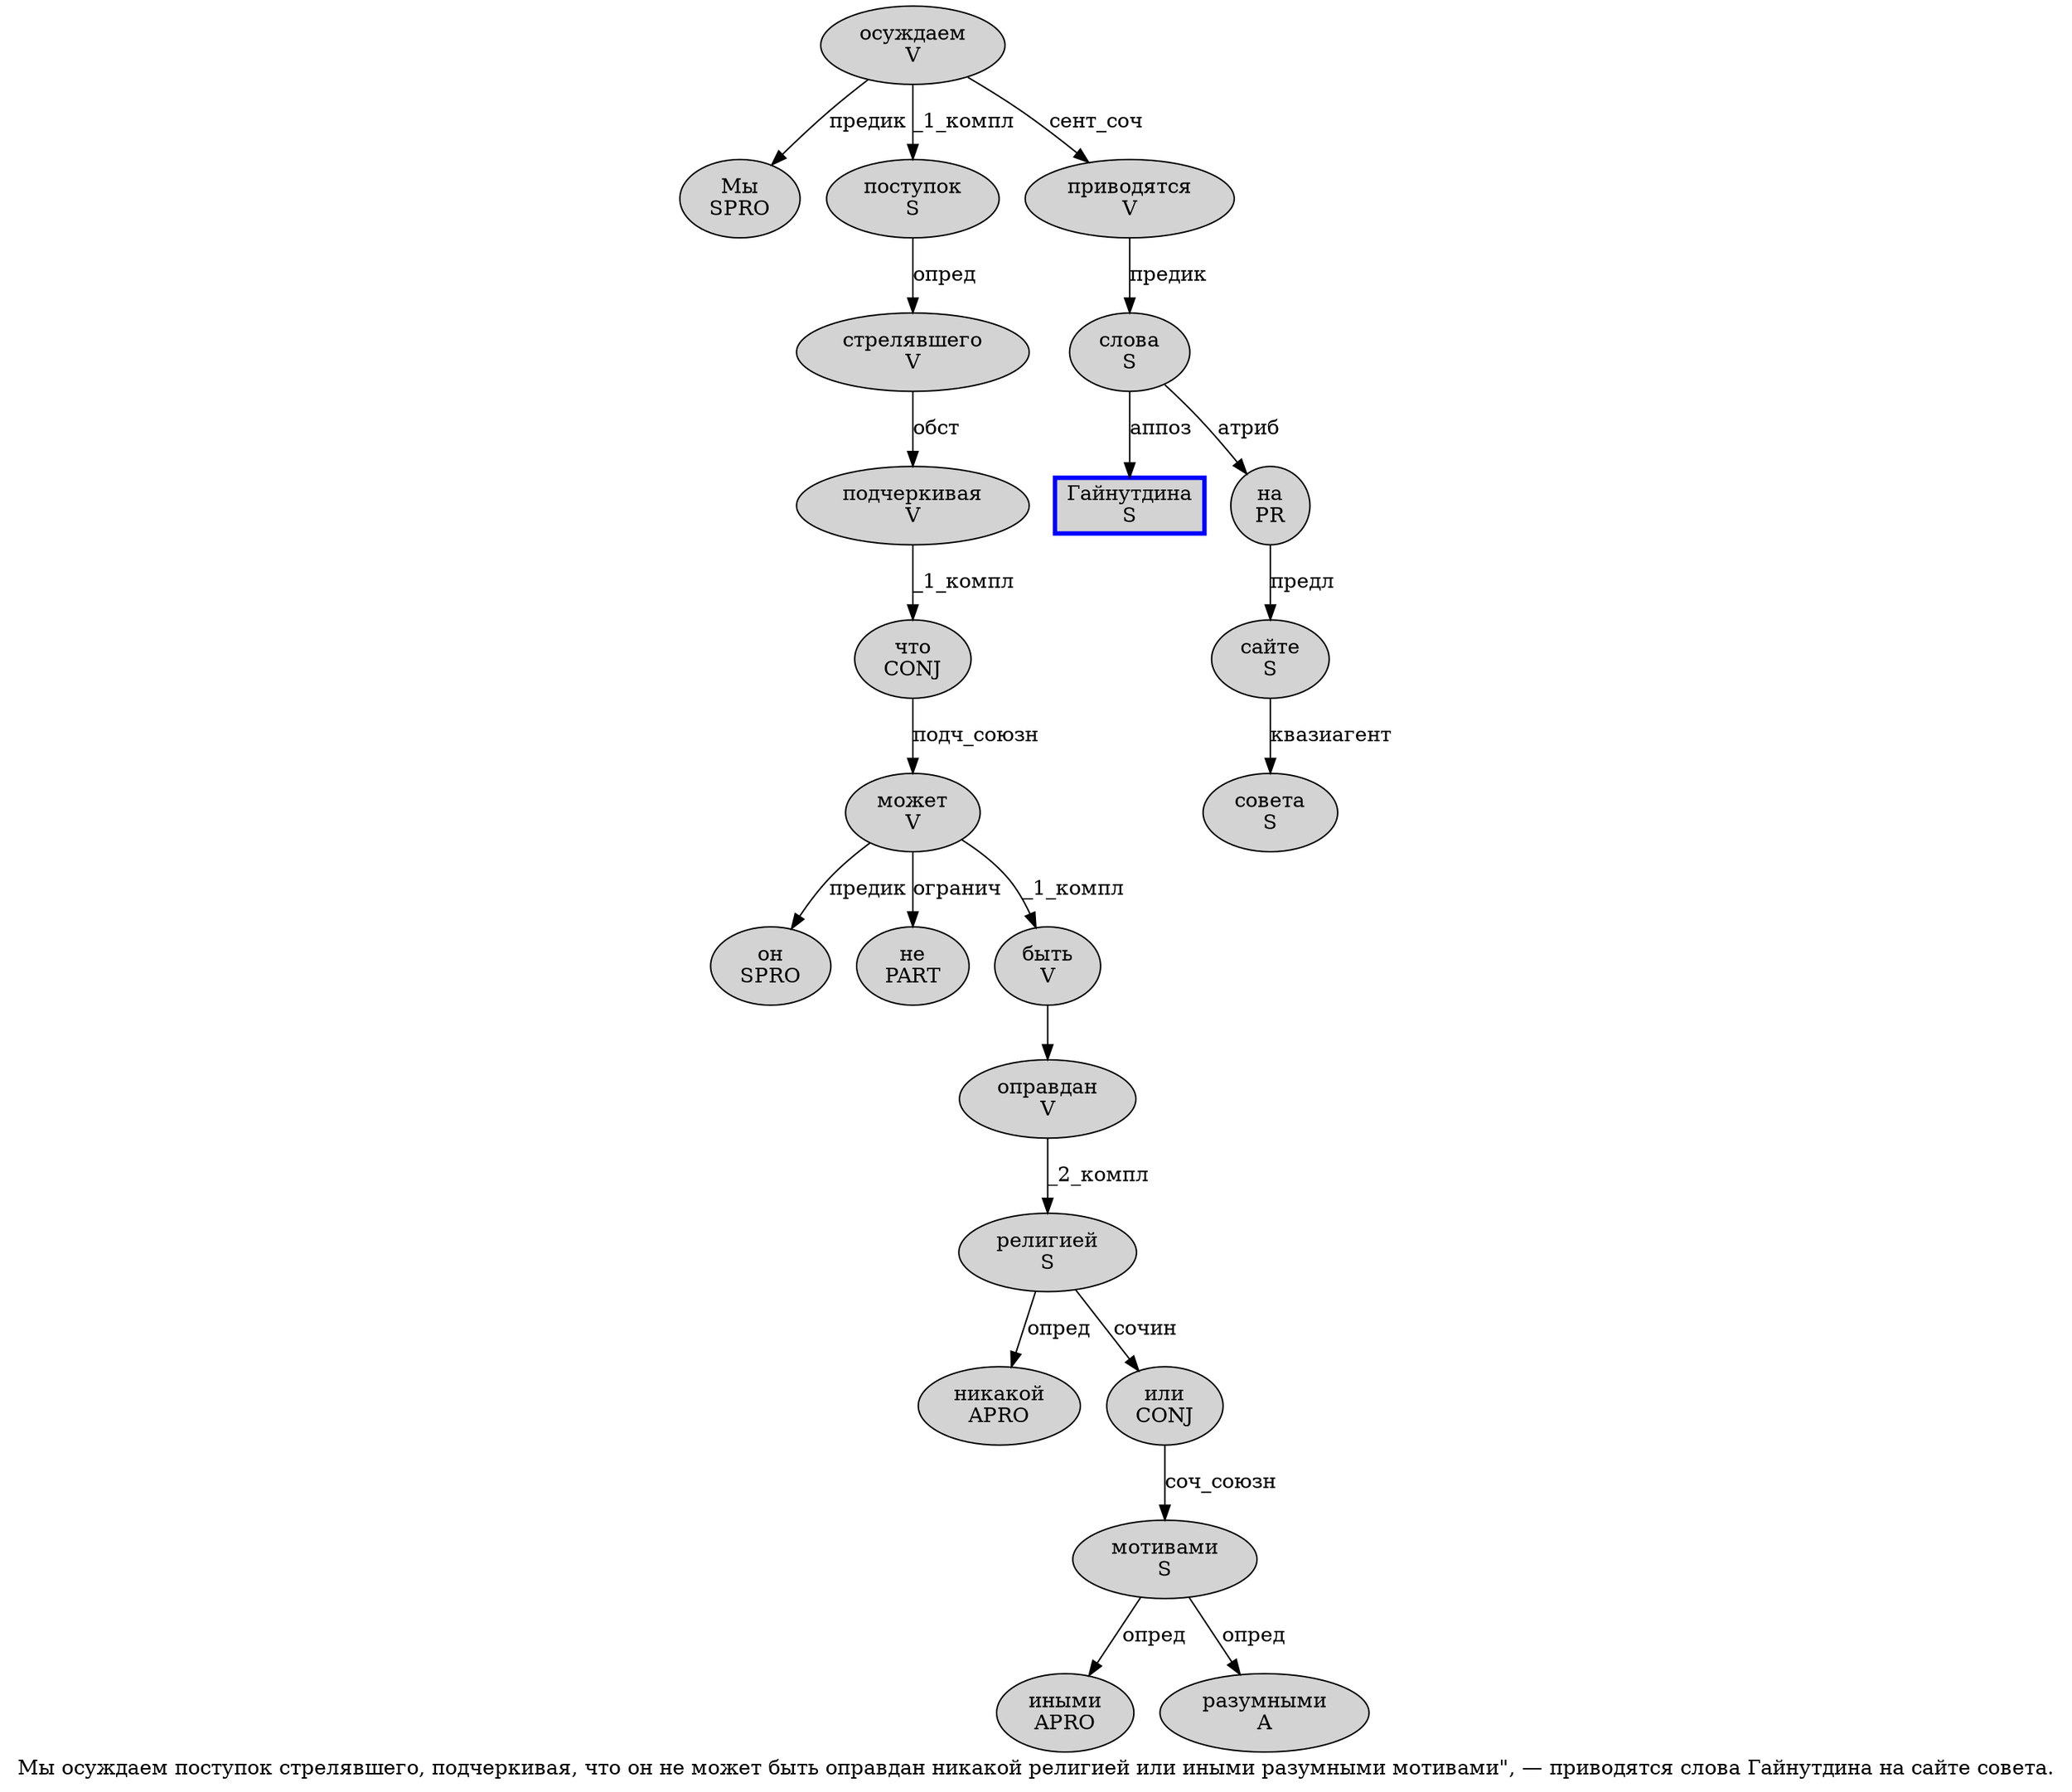 digraph SENTENCE_1156 {
	graph [label="Мы осуждаем поступок стрелявшего, подчеркивая, что он не может быть оправдан никакой религией или иными разумными мотивами\", — приводятся слова Гайнутдина на сайте совета."]
	node [style=filled]
		0 [label="Мы
SPRO" color="" fillcolor=lightgray penwidth=1 shape=ellipse]
		1 [label="осуждаем
V" color="" fillcolor=lightgray penwidth=1 shape=ellipse]
		2 [label="поступок
S" color="" fillcolor=lightgray penwidth=1 shape=ellipse]
		3 [label="стрелявшего
V" color="" fillcolor=lightgray penwidth=1 shape=ellipse]
		5 [label="подчеркивая
V" color="" fillcolor=lightgray penwidth=1 shape=ellipse]
		7 [label="что
CONJ" color="" fillcolor=lightgray penwidth=1 shape=ellipse]
		8 [label="он
SPRO" color="" fillcolor=lightgray penwidth=1 shape=ellipse]
		9 [label="не
PART" color="" fillcolor=lightgray penwidth=1 shape=ellipse]
		10 [label="может
V" color="" fillcolor=lightgray penwidth=1 shape=ellipse]
		11 [label="быть
V" color="" fillcolor=lightgray penwidth=1 shape=ellipse]
		12 [label="оправдан
V" color="" fillcolor=lightgray penwidth=1 shape=ellipse]
		13 [label="никакой
APRO" color="" fillcolor=lightgray penwidth=1 shape=ellipse]
		14 [label="религией
S" color="" fillcolor=lightgray penwidth=1 shape=ellipse]
		15 [label="или
CONJ" color="" fillcolor=lightgray penwidth=1 shape=ellipse]
		16 [label="иными
APRO" color="" fillcolor=lightgray penwidth=1 shape=ellipse]
		17 [label="разумными
A" color="" fillcolor=lightgray penwidth=1 shape=ellipse]
		18 [label="мотивами
S" color="" fillcolor=lightgray penwidth=1 shape=ellipse]
		22 [label="приводятся
V" color="" fillcolor=lightgray penwidth=1 shape=ellipse]
		23 [label="слова
S" color="" fillcolor=lightgray penwidth=1 shape=ellipse]
		24 [label="Гайнутдина
S" color=blue fillcolor=lightgray penwidth=3 shape=box]
		25 [label="на
PR" color="" fillcolor=lightgray penwidth=1 shape=ellipse]
		26 [label="сайте
S" color="" fillcolor=lightgray penwidth=1 shape=ellipse]
		27 [label="совета
S" color="" fillcolor=lightgray penwidth=1 shape=ellipse]
			10 -> 8 [label="предик"]
			10 -> 9 [label="огранич"]
			10 -> 11 [label="_1_компл"]
			15 -> 18 [label="соч_союзн"]
			3 -> 5 [label="обст"]
			26 -> 27 [label="квазиагент"]
			23 -> 24 [label="аппоз"]
			23 -> 25 [label="атриб"]
			5 -> 7 [label="_1_компл"]
			22 -> 23 [label="предик"]
			11 -> 12
			12 -> 14 [label="_2_компл"]
			14 -> 13 [label="опред"]
			14 -> 15 [label="сочин"]
			18 -> 16 [label="опред"]
			18 -> 17 [label="опред"]
			25 -> 26 [label="предл"]
			1 -> 0 [label="предик"]
			1 -> 2 [label="_1_компл"]
			1 -> 22 [label="сент_соч"]
			2 -> 3 [label="опред"]
			7 -> 10 [label="подч_союзн"]
}